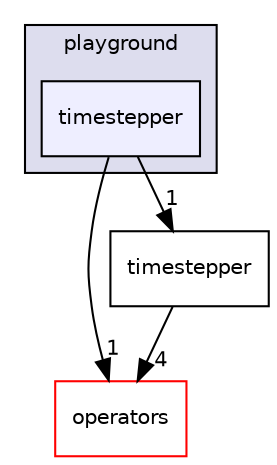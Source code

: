 digraph "timestepper" {
  compound=true
  node [ fontsize="10", fontname="Helvetica"];
  edge [ labelfontsize="10", labelfontname="Helvetica"];
  subgraph clusterdir_1eea3f25d96e3194dad91b986d4f2dcc {
    graph [ bgcolor="#ddddee", pencolor="black", label="playground" fontname="Helvetica", fontsize="10", URL="dir_1eea3f25d96e3194dad91b986d4f2dcc.html"]
  dir_70342cd8bfc03251c6b862f9c72e8886 [shape=box, label="timestepper", style="filled", fillcolor="#eeeeff", pencolor="black", URL="dir_70342cd8bfc03251c6b862f9c72e8886.html"];
  }
  dir_8eae17099f455a1cfbd2c25e13098b8a [shape=box label="operators" fillcolor="white" style="filled" color="red" URL="dir_8eae17099f455a1cfbd2c25e13098b8a.html"];
  dir_af7047e8b8f103b627ea592a78989197 [shape=box label="timestepper" URL="dir_af7047e8b8f103b627ea592a78989197.html"];
  dir_70342cd8bfc03251c6b862f9c72e8886->dir_8eae17099f455a1cfbd2c25e13098b8a [headlabel="1", labeldistance=1.5 headhref="dir_000031_000007.html"];
  dir_70342cd8bfc03251c6b862f9c72e8886->dir_af7047e8b8f103b627ea592a78989197 [headlabel="1", labeldistance=1.5 headhref="dir_000031_000004.html"];
  dir_af7047e8b8f103b627ea592a78989197->dir_8eae17099f455a1cfbd2c25e13098b8a [headlabel="4", labeldistance=1.5 headhref="dir_000004_000007.html"];
}

